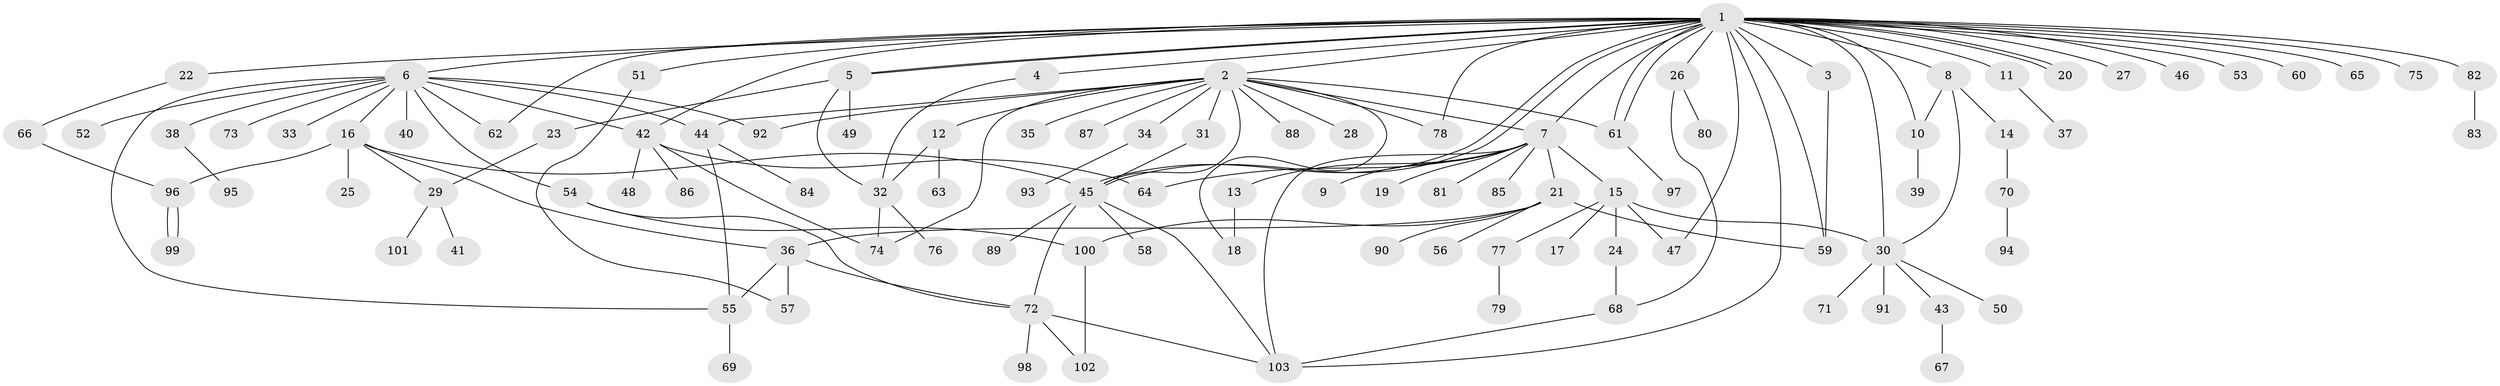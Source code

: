 // Generated by graph-tools (version 1.1) at 2025/14/03/09/25 04:14:33]
// undirected, 103 vertices, 144 edges
graph export_dot {
graph [start="1"]
  node [color=gray90,style=filled];
  1;
  2;
  3;
  4;
  5;
  6;
  7;
  8;
  9;
  10;
  11;
  12;
  13;
  14;
  15;
  16;
  17;
  18;
  19;
  20;
  21;
  22;
  23;
  24;
  25;
  26;
  27;
  28;
  29;
  30;
  31;
  32;
  33;
  34;
  35;
  36;
  37;
  38;
  39;
  40;
  41;
  42;
  43;
  44;
  45;
  46;
  47;
  48;
  49;
  50;
  51;
  52;
  53;
  54;
  55;
  56;
  57;
  58;
  59;
  60;
  61;
  62;
  63;
  64;
  65;
  66;
  67;
  68;
  69;
  70;
  71;
  72;
  73;
  74;
  75;
  76;
  77;
  78;
  79;
  80;
  81;
  82;
  83;
  84;
  85;
  86;
  87;
  88;
  89;
  90;
  91;
  92;
  93;
  94;
  95;
  96;
  97;
  98;
  99;
  100;
  101;
  102;
  103;
  1 -- 2;
  1 -- 3;
  1 -- 4;
  1 -- 5;
  1 -- 5;
  1 -- 6;
  1 -- 7;
  1 -- 8;
  1 -- 10;
  1 -- 11;
  1 -- 20;
  1 -- 20;
  1 -- 22;
  1 -- 26;
  1 -- 27;
  1 -- 30;
  1 -- 42;
  1 -- 45;
  1 -- 45;
  1 -- 46;
  1 -- 47;
  1 -- 51;
  1 -- 53;
  1 -- 59;
  1 -- 60;
  1 -- 61;
  1 -- 61;
  1 -- 62;
  1 -- 65;
  1 -- 75;
  1 -- 78;
  1 -- 82;
  1 -- 103;
  2 -- 7;
  2 -- 12;
  2 -- 18;
  2 -- 28;
  2 -- 31;
  2 -- 34;
  2 -- 35;
  2 -- 44;
  2 -- 45;
  2 -- 61;
  2 -- 74;
  2 -- 78;
  2 -- 87;
  2 -- 88;
  2 -- 92;
  3 -- 59;
  4 -- 32;
  5 -- 23;
  5 -- 32;
  5 -- 49;
  6 -- 16;
  6 -- 33;
  6 -- 38;
  6 -- 40;
  6 -- 42;
  6 -- 44;
  6 -- 52;
  6 -- 54;
  6 -- 55;
  6 -- 62;
  6 -- 73;
  6 -- 92;
  7 -- 9;
  7 -- 13;
  7 -- 15;
  7 -- 19;
  7 -- 21;
  7 -- 64;
  7 -- 81;
  7 -- 85;
  7 -- 103;
  8 -- 10;
  8 -- 14;
  8 -- 30;
  10 -- 39;
  11 -- 37;
  12 -- 32;
  12 -- 63;
  13 -- 18;
  14 -- 70;
  15 -- 17;
  15 -- 24;
  15 -- 30;
  15 -- 47;
  15 -- 77;
  16 -- 25;
  16 -- 29;
  16 -- 36;
  16 -- 45;
  16 -- 96;
  21 -- 36;
  21 -- 56;
  21 -- 59;
  21 -- 90;
  21 -- 100;
  22 -- 66;
  23 -- 29;
  24 -- 68;
  26 -- 68;
  26 -- 80;
  29 -- 41;
  29 -- 101;
  30 -- 43;
  30 -- 50;
  30 -- 71;
  30 -- 91;
  31 -- 45;
  32 -- 74;
  32 -- 76;
  34 -- 93;
  36 -- 55;
  36 -- 57;
  36 -- 72;
  38 -- 95;
  42 -- 48;
  42 -- 64;
  42 -- 74;
  42 -- 86;
  43 -- 67;
  44 -- 55;
  44 -- 84;
  45 -- 58;
  45 -- 72;
  45 -- 89;
  45 -- 103;
  51 -- 57;
  54 -- 72;
  54 -- 100;
  55 -- 69;
  61 -- 97;
  66 -- 96;
  68 -- 103;
  70 -- 94;
  72 -- 98;
  72 -- 102;
  72 -- 103;
  77 -- 79;
  82 -- 83;
  96 -- 99;
  96 -- 99;
  100 -- 102;
}
